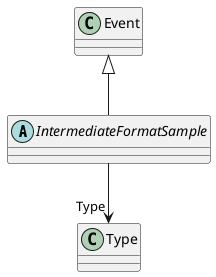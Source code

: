 @startuml
abstract class IntermediateFormatSample {
}
Event <|-- IntermediateFormatSample
IntermediateFormatSample --> "Type" Type
@enduml
